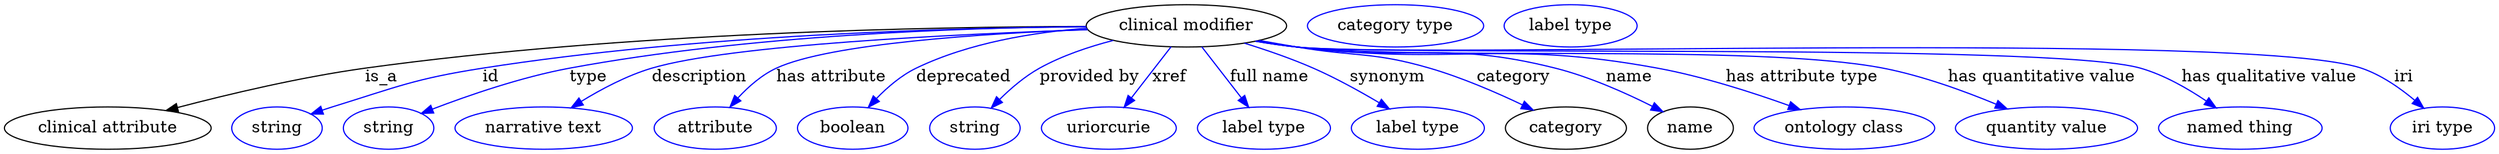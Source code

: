digraph {
	graph [bb="0,0,2116.9,123"];
	node [label="\N"];
	"clinical modifier"	[height=0.5,
		label="clinical modifier",
		pos="1003.7,105",
		width=2.3651];
	"clinical attribute"	[height=0.5,
		pos="87.742,18",
		width=2.4373];
	"clinical modifier" -> "clinical attribute"	[label=is_a,
		lp="325.74,61.5",
		pos="e,138.01,32.782 918.63,104.31 787.63,103.75 528.98,98.523 311.74,69 255.58,61.368 192.67,46.78 147.86,35.323"];
	id	[color=blue,
		height=0.5,
		label=string,
		pos="231.74,18",
		width=1.0652];
	"clinical modifier" -> id	[color=blue,
		label=id,
		lp="413.74,61.5",
		pos="e,260.97,29.732 918.65,104.22 802.34,103.35 587.5,97.501 406.74,69 359.02,61.475 305.87,45.101 270.81,33.134",
		style=solid];
	type	[color=blue,
		height=0.5,
		label=string,
		pos="326.74,18",
		width=1.0652];
	"clinical modifier" -> type	[color=blue,
		label=type,
		lp="495.74,61.5",
		pos="e,354.64,30.564 918.56,104.5 814.23,103.69 632.53,97.687 479.74,69 439.22,61.392 394.59,45.947 364.04,34.224",
		style=solid];
	description	[color=blue,
		height=0.5,
		label="narrative text",
		pos="458.74,18",
		width=2.0943];
	"clinical modifier" -> description	[color=blue,
		label=description,
		lp="590.24,61.5",
		pos="e,481.84,35.322 919.88,101.77 808.15,98.066 616.79,88.984 549.74,69 528.9,62.787 507.49,51.324 490.68,40.94",
		style=solid];
	"has attribute"	[color=blue,
		height=0.5,
		label=attribute,
		pos="603.74,18",
		width=1.4443];
	"clinical modifier" -> "has attribute"	[color=blue,
		label="has attribute",
		lp="701.74,61.5",
		pos="e,615.98,35.962 919.65,101.93 831.67,98.654 700.17,90.262 654.74,69 642.46,63.251 631.36,53.288 622.68,43.761",
		style=solid];
	deprecated	[color=blue,
		height=0.5,
		label=boolean,
		pos="720.74,18",
		width=1.2999];
	"clinical modifier" -> deprecated	[color=blue,
		label=deprecated,
		lp="814.24,61.5",
		pos="e,733.72,35.714 926.65,97.234 870.6,91.39 800.11,81.855 773.74,69 761.18,62.876 749.59,52.727 740.47,43.167",
		style=solid];
	"provided by"	[color=blue,
		height=0.5,
		label=string,
		pos="823.74,18",
		width=1.0652];
	"clinical modifier" -> "provided by"	[color=blue,
		label="provided by",
		lp="921.24,61.5",
		pos="e,837.65,35.107 941.44,92.598 920.68,87.25 897.97,79.638 878.74,69 866.27,62.098 854.32,51.842 844.76,42.412",
		style=solid];
	xref	[color=blue,
		height=0.5,
		label=uriorcurie,
		pos="937.74,18",
		width=1.5887];
	"clinical modifier" -> xref	[color=blue,
		label=xref,
		lp="989.24,61.5",
		pos="e,950.75,35.758 990.7,87.207 981.12,74.866 967.94,57.894 957.13,43.967",
		style=solid];
	"full name"	[color=blue,
		height=0.5,
		label="label type",
		pos="1069.7,18",
		width=1.5707];
	"clinical modifier" -> "full name"	[color=blue,
		label="full name",
		lp="1074.2,61.5",
		pos="e,1056.7,35.758 1016.8,87.207 1026.4,74.866 1039.5,57.894 1050.4,43.967",
		style=solid];
	synonym	[color=blue,
		height=0.5,
		label="label type",
		pos="1200.7,18",
		width=1.5707];
	"clinical modifier" -> synonym	[color=blue,
		label=synonym,
		lp="1174.7,61.5",
		pos="e,1176.5,34.366 1053.2,90.246 1071.8,84.467 1093.1,77.181 1111.7,69 1130.9,60.605 1151.3,49.311 1167.8,39.582",
		style=solid];
	category	[height=0.5,
		pos="1326.7,18",
		width=1.4263];
	"clinical modifier" -> category	[color=blue,
		label=category,
		lp="1282.2,61.5",
		pos="e,1298.9,33.358 1065.6,92.614 1076.3,90.701 1087.4,88.765 1097.7,87 1147.9,78.474 1161.9,83.175 1210.7,69 1238,61.084 1267.4,48.382 \
1289.7,37.762",
		style=solid];
	name	[height=0.5,
		pos="1432.7,18",
		width=1.011];
	"clinical modifier" -> name	[color=blue,
		label=name,
		lp="1380.7,61.5",
		pos="e,1409.3,31.917 1064,92.201 1075.2,90.268 1086.8,88.433 1097.7,87 1195,74.255 1222.6,92.88 1317.7,69 1346.8,61.72 1377.7,47.855 \
1400.2,36.569",
		style=solid];
	"has attribute type"	[color=blue,
		height=0.5,
		label="ontology class",
		pos="1563.7,18",
		width=2.1304];
	"clinical modifier" -> "has attribute type"	[color=blue,
		label="has attribute type",
		lp="1527.7,61.5",
		pos="e,1526.2,33.703 1063.3,92.123 1074.7,90.162 1086.5,88.336 1097.7,87 1233.5,70.809 1270.3,93.687 1404.7,69 1443.1,61.949 1485.2,48.445 \
1516.4,37.247",
		style=solid];
	"has quantitative value"	[color=blue,
		height=0.5,
		label="quantity value",
		pos="1735.7,18",
		width=2.1484];
	"clinical modifier" -> "has quantitative value"	[color=blue,
		label="has quantitative value",
		lp="1731.7,61.5",
		pos="e,1702.3,34.347 1062.7,92.004 1074.3,90.028 1086.4,88.228 1097.7,87 1208.1,75.096 1487.8,90.03 1596.7,69 1629.9,62.593 1665.8,49.528 \
1692.8,38.36",
		style=solid];
	"has qualitative value"	[color=blue,
		height=0.5,
		label="named thing",
		pos="1900.7,18",
		width=1.9318];
	"clinical modifier" -> "has qualitative value"	[color=blue,
		label="has qualitative value",
		lp="1925.2,61.5",
		pos="e,1880.1,35.201 1062.5,91.947 1074.1,89.963 1086.3,88.174 1097.7,87 1177.1,78.875 1739,90.931 1815.7,69 1835.9,63.244 1856.2,51.57 \
1871.9,40.949",
		style=solid];
	iri	[color=blue,
		height=0.5,
		label="iri type",
		pos="2072.7,18",
		width=1.2277];
	"clinical modifier" -> iri	[color=blue,
		label=iri,
		lp="2039.7,61.5",
		pos="e,2056.8,34.959 1062.5,91.9 1074.1,89.919 1086.3,88.144 1097.7,87 1197.9,77.009 1908.3,101 2003.7,69 2020.5,63.368 2036.7,52.063 \
2049.2,41.624",
		style=solid];
	"named thing_category"	[color=blue,
		height=0.5,
		label="category type",
		pos="1181.7,105",
		width=2.0762];
	attribute_name	[color=blue,
		height=0.5,
		label="label type",
		pos="1330.7,105",
		width=1.5707];
}
